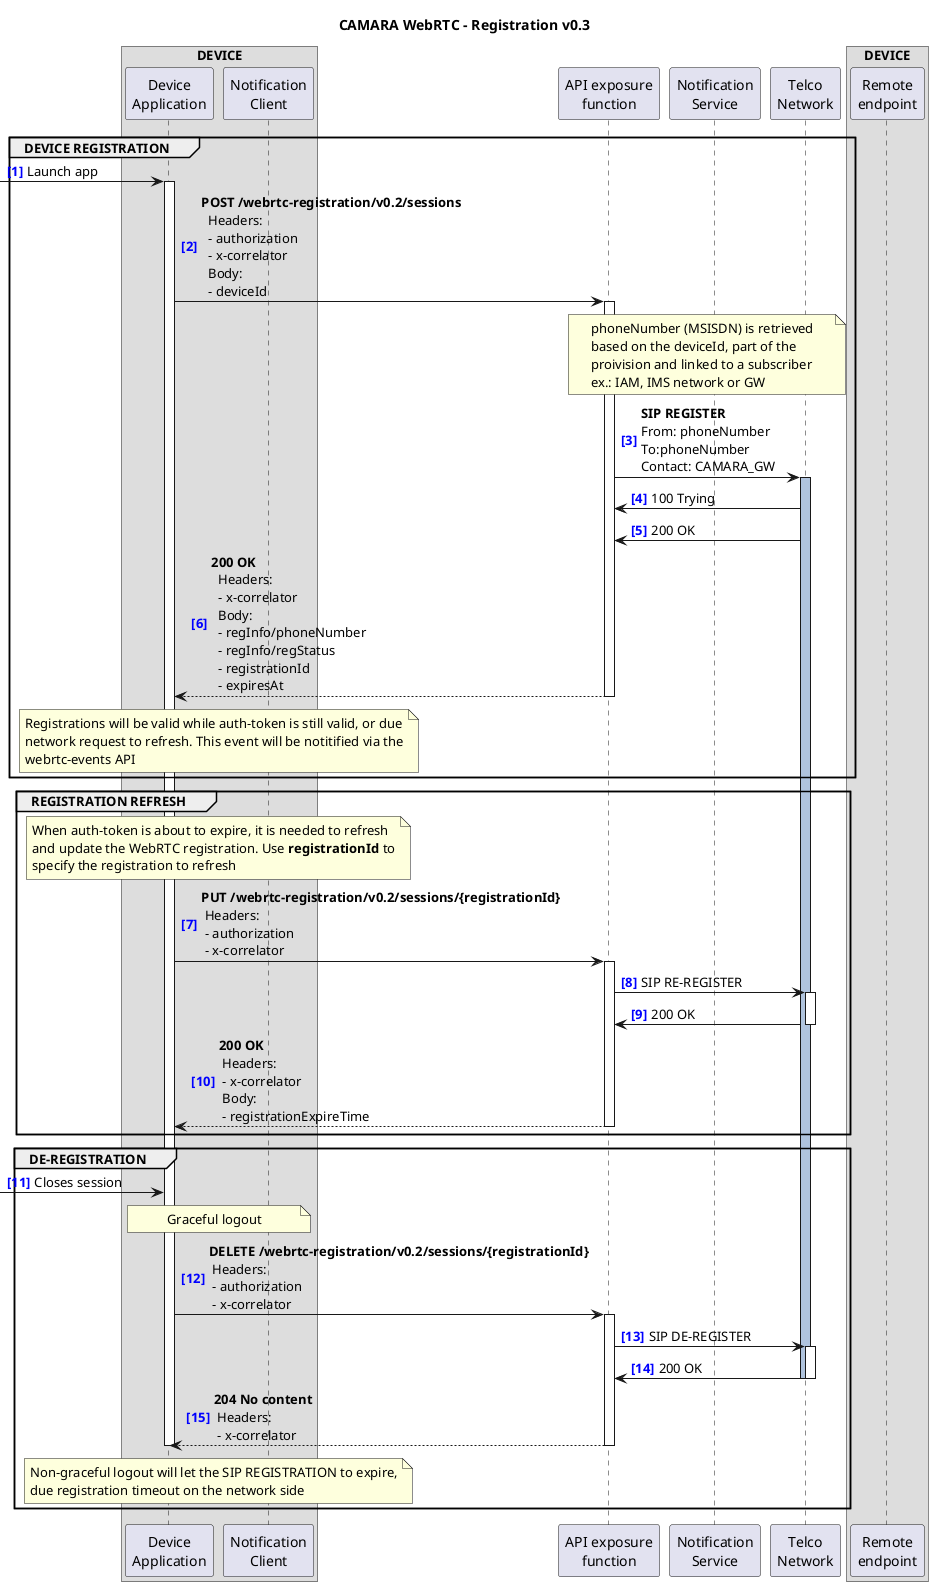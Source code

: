 @startuml WebRTC-Registration-0.3

title "CAMARA WebRTC - Registration v0.3"
autonumber "<font color=blue><b>[0]"

<style>
.audioStyle {
  arrow {
    LineColor red
    LineThickness 5
  }
}
.wsStyle { 
  arrow { 
    LineColor blue 
    LineThickness 5 
  } 
} 
</style>

box DEVICE
participant DA as "Device\nApplication"
participant NC as "Notification\nClient"
end box

' participant AGG as "Aggregator\nNetwork"
participant API as "API exposure\nfunction"
participant NS as "Notification\nService"
participant NET as "Telco\nNetwork"

box DEVICE
participant "Remote\nendpoint" as RE
end box

' --- UE REGISTRATION
group DEVICE REGISTRATION

[-> DA ++: Launch app

DA -> API ++: **POST /webrtc-registration/v0.2/sessions**\n\
  Headers: \n\
  - authorization \n\
  - x-correlator \n\
  Body: \n\
  - deviceId

note over API,NET
  phoneNumber (MSISDN) is retrieved
  based on the deviceId, part of the
  proivision and linked to a subscriber
  ex.: IAM, IMS network or GW
end note

API -> NET: **SIP REGISTER**\nFrom: phoneNumber\nTo:phoneNumber\nContact: CAMARA_GW
activate NET #LightSteelBlue
API <- NET: 100 Trying
API <- NET: 200 OK
DA <-- API--: **200 OK**\n\
  Headers: \n\
  - x-correlator \n\
  Body:\n\
  - regInfo/phoneNumber\n\
  - regInfo/regStatus\n\
  - registrationId \n\
  - expiresAt
note over DA, NC
  Registrations will be valid while auth-token is still valid, or due
  network request to refresh. This event will be notitified via the
  webrtc-events API
end note
end

' --- Refreshing of registration
group REGISTRATION REFRESH

note over DA,NC
  When auth-token is about to expire, it is needed to refresh
  and update the WebRTC registration. Use **registrationId** to
  specify the registration to refresh
end note

DA -> API++: **PUT /webrtc-registration/v0.2/sessions/{registrationId}** \n\
 Headers: \n\
 - authorization \n\
 - x-correlator

API -> NET++: SIP RE-REGISTER
API <- NET--: 200 OK
DA <-- API--: **200 OK**\n\
 Headers: \n\
 - x-correlator \n\
 Body: \n\
 - registrationExpireTime
end

' --- DE-REGISTRATION
group DE-REGISTRATION

[-> DA: Closes session

note over DA, NC: Graceful logout

DA -> API++: **DELETE /webrtc-registration/v0.2/sessions/{registrationId}** \n\
 Headers: \n\
 - authorization \n\
 - x-correlator
API -> NET++: SIP DE-REGISTER
API <- NET--: 200 OK
deactivate NET

DA <-- API--: **204 No content**\n\
 Headers: \n\
 - x-correlator

deactivate DA      

note over DA, NC
  Non-graceful logout will let the SIP REGISTRATION to expire,
  due registration timeout on the network side
end note
end 

@enduml
